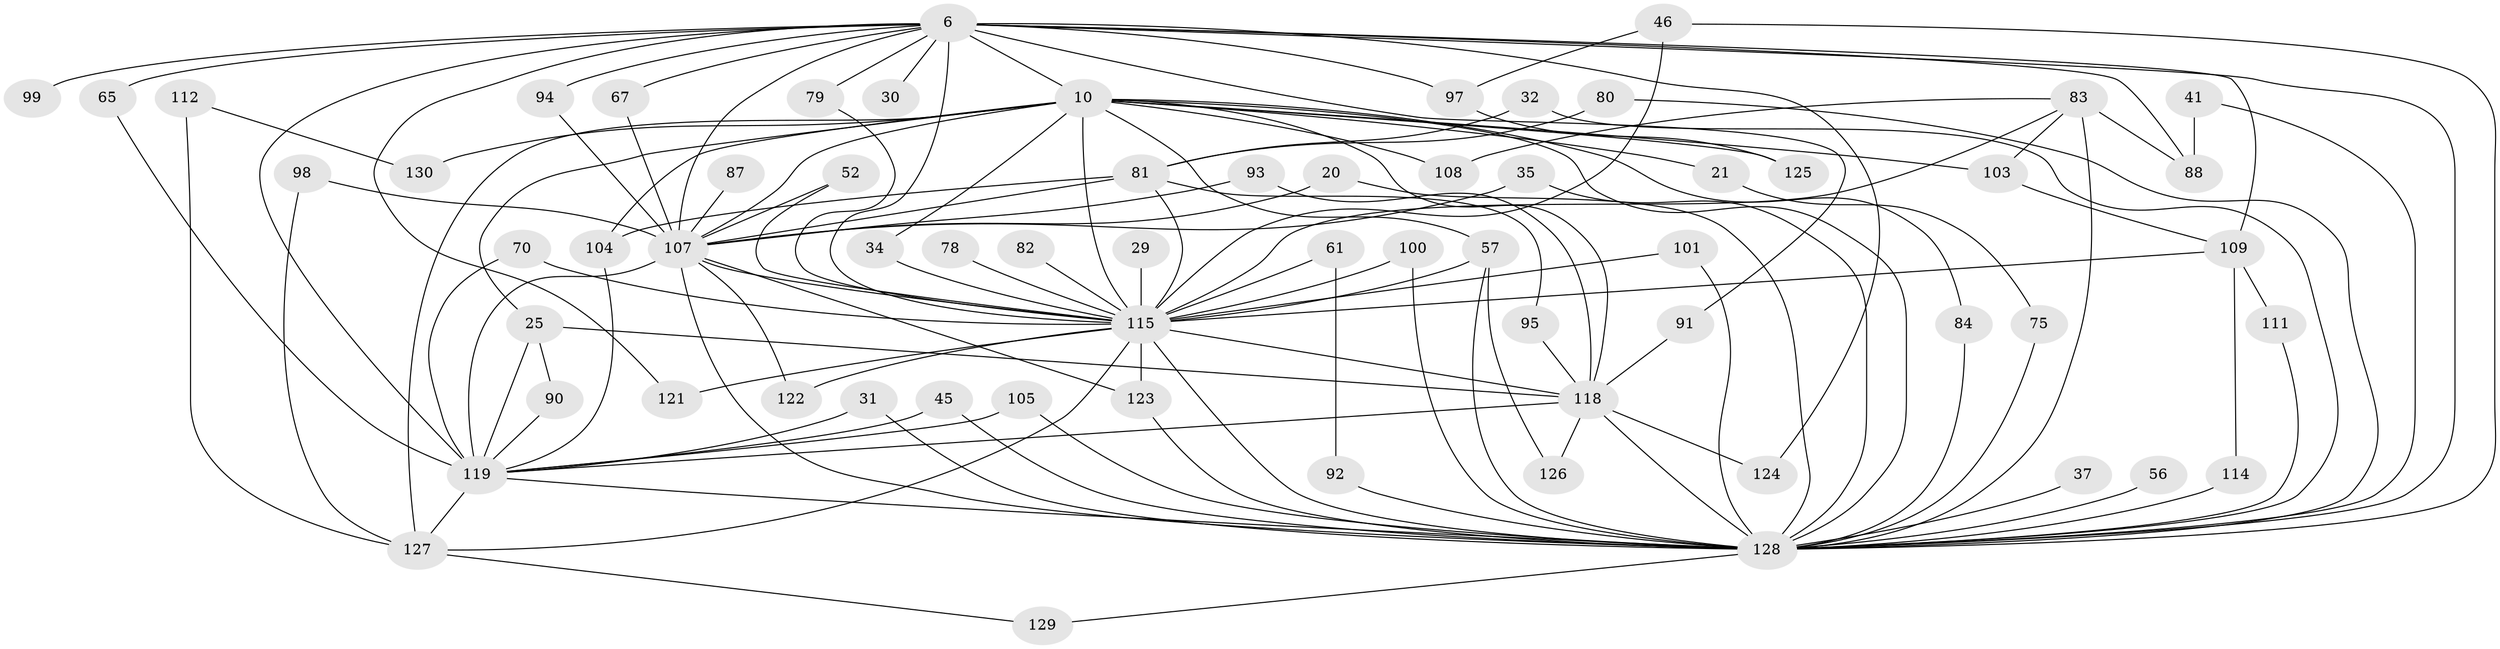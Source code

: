 // original degree distribution, {21: 0.007692307692307693, 24: 0.007692307692307693, 27: 0.007692307692307693, 33: 0.007692307692307693, 22: 0.007692307692307693, 19: 0.007692307692307693, 16: 0.007692307692307693, 23: 0.007692307692307693, 26: 0.007692307692307693, 17: 0.007692307692307693, 6: 0.05384615384615385, 4: 0.1076923076923077, 5: 0.03076923076923077, 2: 0.5076923076923077, 3: 0.2153846153846154, 8: 0.007692307692307693}
// Generated by graph-tools (version 1.1) at 2025/46/03/09/25 04:46:21]
// undirected, 65 vertices, 128 edges
graph export_dot {
graph [start="1"]
  node [color=gray90,style=filled];
  6 [super="+5"];
  10 [super="+1"];
  20;
  21;
  25;
  29;
  30;
  31;
  32;
  34;
  35;
  37;
  41;
  45;
  46 [super="+15"];
  52;
  56;
  57 [super="+36+44"];
  61;
  65;
  67;
  70;
  75;
  78;
  79;
  80;
  81 [super="+72"];
  82;
  83 [super="+48+51"];
  84;
  87;
  88 [super="+58"];
  90;
  91;
  92;
  93;
  94;
  95;
  97 [super="+28"];
  98;
  99;
  100;
  101 [super="+12"];
  103 [super="+102"];
  104 [super="+38"];
  105;
  107 [super="+62+8"];
  108;
  109 [super="+16"];
  111;
  112;
  114 [super="+68"];
  115 [super="+106+74+64+3"];
  118 [super="+85+77"];
  119 [super="+117+89"];
  121;
  122;
  123 [super="+113+86+59+60"];
  124;
  125;
  126;
  127 [super="+22+33"];
  128 [super="+55+63+120+9"];
  129;
  130 [super="+110"];
  6 -- 10 [weight=4];
  6 -- 30 [weight=2];
  6 -- 65 [weight=2];
  6 -- 67;
  6 -- 79;
  6 -- 97 [weight=2];
  6 -- 99 [weight=2];
  6 -- 88;
  6 -- 91;
  6 -- 94;
  6 -- 109 [weight=2];
  6 -- 121;
  6 -- 124;
  6 -- 107 [weight=5];
  6 -- 115 [weight=5];
  6 -- 128 [weight=5];
  6 -- 119 [weight=3];
  10 -- 21 [weight=2];
  10 -- 25 [weight=2];
  10 -- 84;
  10 -- 125;
  10 -- 130 [weight=2];
  10 -- 34;
  10 -- 108;
  10 -- 127 [weight=2];
  10 -- 104;
  10 -- 107 [weight=4];
  10 -- 128 [weight=5];
  10 -- 103;
  10 -- 57 [weight=2];
  10 -- 115 [weight=5];
  10 -- 118;
  20 -- 107;
  20 -- 128;
  21 -- 75;
  25 -- 90;
  25 -- 118 [weight=2];
  25 -- 119;
  29 -- 115 [weight=2];
  31 -- 128;
  31 -- 119;
  32 -- 81;
  32 -- 128;
  34 -- 115;
  35 -- 107;
  35 -- 128;
  37 -- 128 [weight=2];
  41 -- 88;
  41 -- 128 [weight=2];
  45 -- 128;
  45 -- 119;
  46 -- 97;
  46 -- 128;
  46 -- 115 [weight=2];
  52 -- 107;
  52 -- 115;
  56 -- 128;
  57 -- 128;
  57 -- 126;
  57 -- 115 [weight=2];
  61 -- 92;
  61 -- 115 [weight=2];
  65 -- 119;
  67 -- 107;
  70 -- 115;
  70 -- 119;
  75 -- 128;
  78 -- 115 [weight=2];
  79 -- 115;
  80 -- 81;
  80 -- 128;
  81 -- 95;
  81 -- 104;
  81 -- 107 [weight=2];
  81 -- 115 [weight=4];
  82 -- 115 [weight=2];
  83 -- 108;
  83 -- 88;
  83 -- 103;
  83 -- 128 [weight=4];
  83 -- 115;
  84 -- 128;
  87 -- 107;
  90 -- 119;
  91 -- 118;
  92 -- 128;
  93 -- 107;
  93 -- 118;
  94 -- 107;
  95 -- 118;
  97 -- 125;
  98 -- 127;
  98 -- 107;
  100 -- 128;
  100 -- 115;
  101 -- 128 [weight=2];
  101 -- 115 [weight=2];
  103 -- 109;
  104 -- 119;
  105 -- 128;
  105 -- 119;
  107 -- 122;
  107 -- 123 [weight=4];
  107 -- 128 [weight=6];
  107 -- 115 [weight=4];
  107 -- 119 [weight=3];
  109 -- 111;
  109 -- 114;
  109 -- 115;
  111 -- 128;
  112 -- 130;
  112 -- 127;
  114 -- 128 [weight=2];
  115 -- 123 [weight=4];
  115 -- 128 [weight=4];
  115 -- 121;
  115 -- 122;
  115 -- 127 [weight=2];
  115 -- 118 [weight=3];
  118 -- 126;
  118 -- 128 [weight=5];
  118 -- 124;
  118 -- 119;
  119 -- 128 [weight=2];
  119 -- 127;
  123 -- 128 [weight=3];
  127 -- 129;
  128 -- 129;
}
